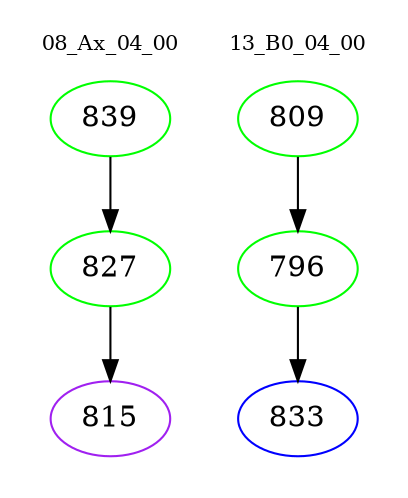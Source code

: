 digraph{
subgraph cluster_0 {
color = white
label = "08_Ax_04_00";
fontsize=10;
T0_839 [label="839", color="green"]
T0_839 -> T0_827 [color="black"]
T0_827 [label="827", color="green"]
T0_827 -> T0_815 [color="black"]
T0_815 [label="815", color="purple"]
}
subgraph cluster_1 {
color = white
label = "13_B0_04_00";
fontsize=10;
T1_809 [label="809", color="green"]
T1_809 -> T1_796 [color="black"]
T1_796 [label="796", color="green"]
T1_796 -> T1_833 [color="black"]
T1_833 [label="833", color="blue"]
}
}
